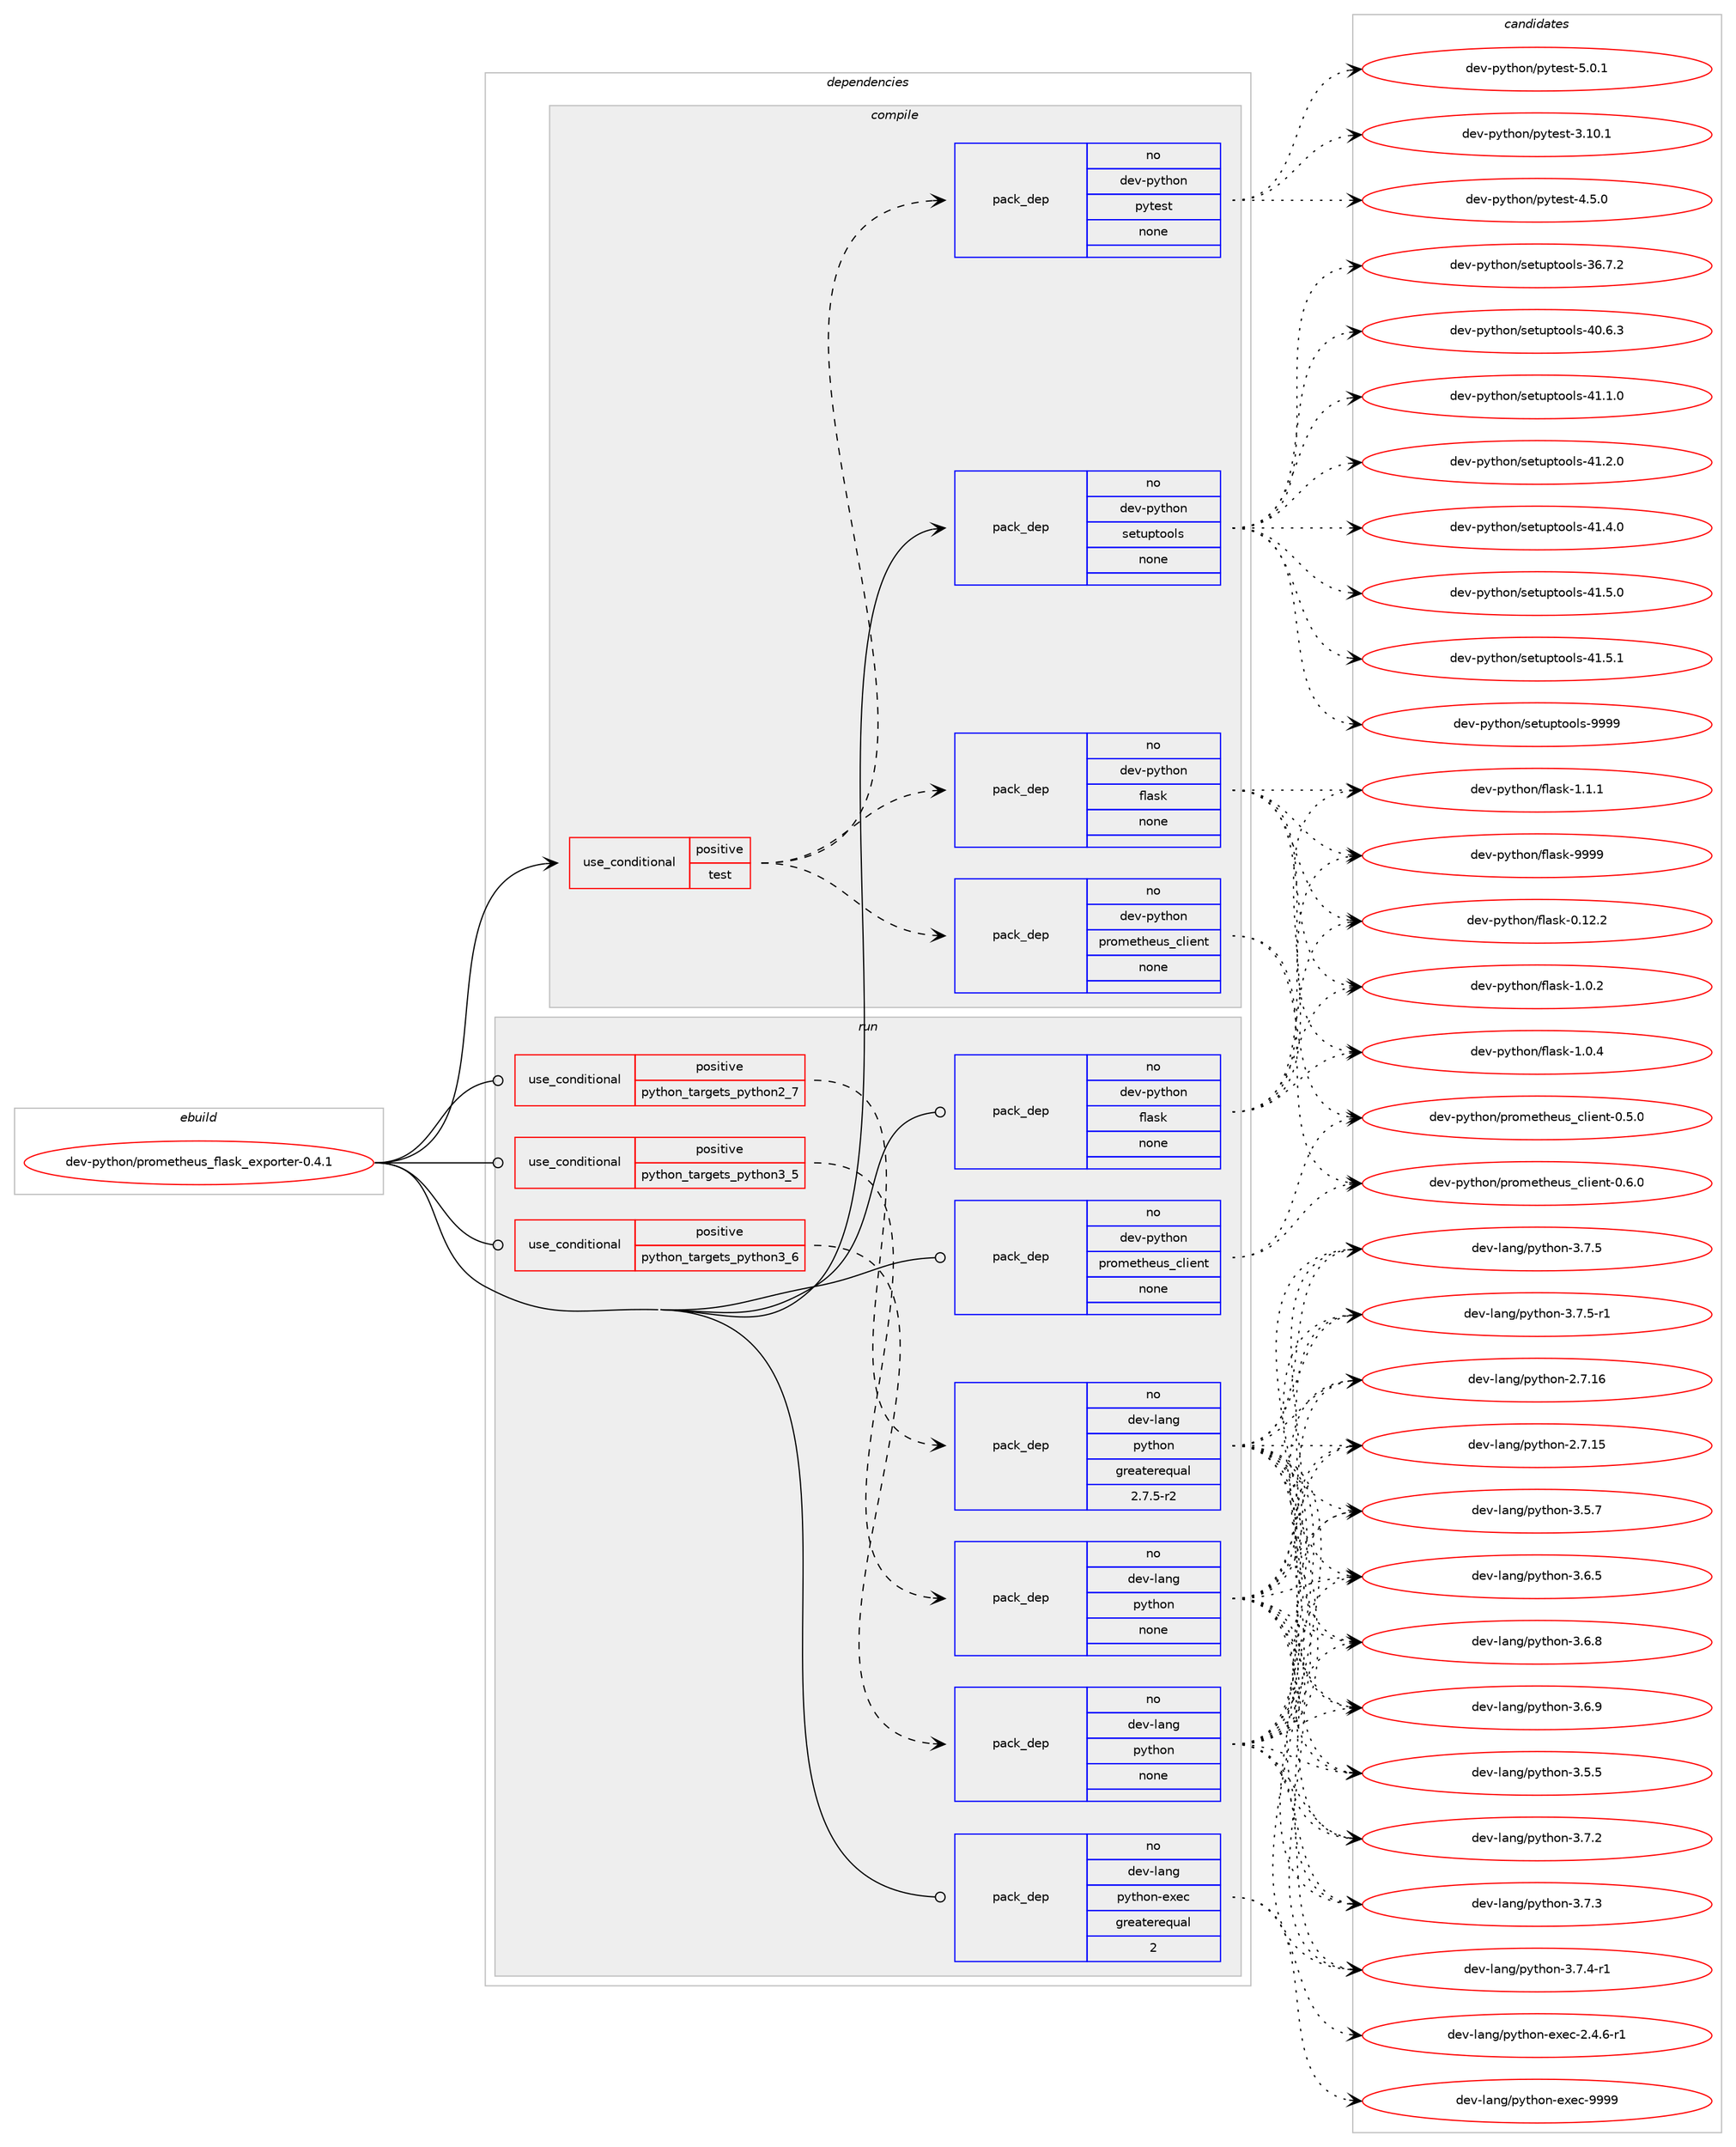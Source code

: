 digraph prolog {

# *************
# Graph options
# *************

newrank=true;
concentrate=true;
compound=true;
graph [rankdir=LR,fontname=Helvetica,fontsize=10,ranksep=1.5];#, ranksep=2.5, nodesep=0.2];
edge  [arrowhead=vee];
node  [fontname=Helvetica,fontsize=10];

# **********
# The ebuild
# **********

subgraph cluster_leftcol {
color=gray;
rank=same;
label=<<i>ebuild</i>>;
id [label="dev-python/prometheus_flask_exporter-0.4.1", color=red, width=4, href="../dev-python/prometheus_flask_exporter-0.4.1.svg"];
}

# ****************
# The dependencies
# ****************

subgraph cluster_midcol {
color=gray;
label=<<i>dependencies</i>>;
subgraph cluster_compile {
fillcolor="#eeeeee";
style=filled;
label=<<i>compile</i>>;
subgraph cond144922 {
dependency623053 [label=<<TABLE BORDER="0" CELLBORDER="1" CELLSPACING="0" CELLPADDING="4"><TR><TD ROWSPAN="3" CELLPADDING="10">use_conditional</TD></TR><TR><TD>positive</TD></TR><TR><TD>test</TD></TR></TABLE>>, shape=none, color=red];
subgraph pack466287 {
dependency623054 [label=<<TABLE BORDER="0" CELLBORDER="1" CELLSPACING="0" CELLPADDING="4" WIDTH="220"><TR><TD ROWSPAN="6" CELLPADDING="30">pack_dep</TD></TR><TR><TD WIDTH="110">no</TD></TR><TR><TD>dev-python</TD></TR><TR><TD>flask</TD></TR><TR><TD>none</TD></TR><TR><TD></TD></TR></TABLE>>, shape=none, color=blue];
}
dependency623053:e -> dependency623054:w [weight=20,style="dashed",arrowhead="vee"];
subgraph pack466288 {
dependency623055 [label=<<TABLE BORDER="0" CELLBORDER="1" CELLSPACING="0" CELLPADDING="4" WIDTH="220"><TR><TD ROWSPAN="6" CELLPADDING="30">pack_dep</TD></TR><TR><TD WIDTH="110">no</TD></TR><TR><TD>dev-python</TD></TR><TR><TD>prometheus_client</TD></TR><TR><TD>none</TD></TR><TR><TD></TD></TR></TABLE>>, shape=none, color=blue];
}
dependency623053:e -> dependency623055:w [weight=20,style="dashed",arrowhead="vee"];
subgraph pack466289 {
dependency623056 [label=<<TABLE BORDER="0" CELLBORDER="1" CELLSPACING="0" CELLPADDING="4" WIDTH="220"><TR><TD ROWSPAN="6" CELLPADDING="30">pack_dep</TD></TR><TR><TD WIDTH="110">no</TD></TR><TR><TD>dev-python</TD></TR><TR><TD>pytest</TD></TR><TR><TD>none</TD></TR><TR><TD></TD></TR></TABLE>>, shape=none, color=blue];
}
dependency623053:e -> dependency623056:w [weight=20,style="dashed",arrowhead="vee"];
}
id:e -> dependency623053:w [weight=20,style="solid",arrowhead="vee"];
subgraph pack466290 {
dependency623057 [label=<<TABLE BORDER="0" CELLBORDER="1" CELLSPACING="0" CELLPADDING="4" WIDTH="220"><TR><TD ROWSPAN="6" CELLPADDING="30">pack_dep</TD></TR><TR><TD WIDTH="110">no</TD></TR><TR><TD>dev-python</TD></TR><TR><TD>setuptools</TD></TR><TR><TD>none</TD></TR><TR><TD></TD></TR></TABLE>>, shape=none, color=blue];
}
id:e -> dependency623057:w [weight=20,style="solid",arrowhead="vee"];
}
subgraph cluster_compileandrun {
fillcolor="#eeeeee";
style=filled;
label=<<i>compile and run</i>>;
}
subgraph cluster_run {
fillcolor="#eeeeee";
style=filled;
label=<<i>run</i>>;
subgraph cond144923 {
dependency623058 [label=<<TABLE BORDER="0" CELLBORDER="1" CELLSPACING="0" CELLPADDING="4"><TR><TD ROWSPAN="3" CELLPADDING="10">use_conditional</TD></TR><TR><TD>positive</TD></TR><TR><TD>python_targets_python2_7</TD></TR></TABLE>>, shape=none, color=red];
subgraph pack466291 {
dependency623059 [label=<<TABLE BORDER="0" CELLBORDER="1" CELLSPACING="0" CELLPADDING="4" WIDTH="220"><TR><TD ROWSPAN="6" CELLPADDING="30">pack_dep</TD></TR><TR><TD WIDTH="110">no</TD></TR><TR><TD>dev-lang</TD></TR><TR><TD>python</TD></TR><TR><TD>greaterequal</TD></TR><TR><TD>2.7.5-r2</TD></TR></TABLE>>, shape=none, color=blue];
}
dependency623058:e -> dependency623059:w [weight=20,style="dashed",arrowhead="vee"];
}
id:e -> dependency623058:w [weight=20,style="solid",arrowhead="odot"];
subgraph cond144924 {
dependency623060 [label=<<TABLE BORDER="0" CELLBORDER="1" CELLSPACING="0" CELLPADDING="4"><TR><TD ROWSPAN="3" CELLPADDING="10">use_conditional</TD></TR><TR><TD>positive</TD></TR><TR><TD>python_targets_python3_5</TD></TR></TABLE>>, shape=none, color=red];
subgraph pack466292 {
dependency623061 [label=<<TABLE BORDER="0" CELLBORDER="1" CELLSPACING="0" CELLPADDING="4" WIDTH="220"><TR><TD ROWSPAN="6" CELLPADDING="30">pack_dep</TD></TR><TR><TD WIDTH="110">no</TD></TR><TR><TD>dev-lang</TD></TR><TR><TD>python</TD></TR><TR><TD>none</TD></TR><TR><TD></TD></TR></TABLE>>, shape=none, color=blue];
}
dependency623060:e -> dependency623061:w [weight=20,style="dashed",arrowhead="vee"];
}
id:e -> dependency623060:w [weight=20,style="solid",arrowhead="odot"];
subgraph cond144925 {
dependency623062 [label=<<TABLE BORDER="0" CELLBORDER="1" CELLSPACING="0" CELLPADDING="4"><TR><TD ROWSPAN="3" CELLPADDING="10">use_conditional</TD></TR><TR><TD>positive</TD></TR><TR><TD>python_targets_python3_6</TD></TR></TABLE>>, shape=none, color=red];
subgraph pack466293 {
dependency623063 [label=<<TABLE BORDER="0" CELLBORDER="1" CELLSPACING="0" CELLPADDING="4" WIDTH="220"><TR><TD ROWSPAN="6" CELLPADDING="30">pack_dep</TD></TR><TR><TD WIDTH="110">no</TD></TR><TR><TD>dev-lang</TD></TR><TR><TD>python</TD></TR><TR><TD>none</TD></TR><TR><TD></TD></TR></TABLE>>, shape=none, color=blue];
}
dependency623062:e -> dependency623063:w [weight=20,style="dashed",arrowhead="vee"];
}
id:e -> dependency623062:w [weight=20,style="solid",arrowhead="odot"];
subgraph pack466294 {
dependency623064 [label=<<TABLE BORDER="0" CELLBORDER="1" CELLSPACING="0" CELLPADDING="4" WIDTH="220"><TR><TD ROWSPAN="6" CELLPADDING="30">pack_dep</TD></TR><TR><TD WIDTH="110">no</TD></TR><TR><TD>dev-lang</TD></TR><TR><TD>python-exec</TD></TR><TR><TD>greaterequal</TD></TR><TR><TD>2</TD></TR></TABLE>>, shape=none, color=blue];
}
id:e -> dependency623064:w [weight=20,style="solid",arrowhead="odot"];
subgraph pack466295 {
dependency623065 [label=<<TABLE BORDER="0" CELLBORDER="1" CELLSPACING="0" CELLPADDING="4" WIDTH="220"><TR><TD ROWSPAN="6" CELLPADDING="30">pack_dep</TD></TR><TR><TD WIDTH="110">no</TD></TR><TR><TD>dev-python</TD></TR><TR><TD>flask</TD></TR><TR><TD>none</TD></TR><TR><TD></TD></TR></TABLE>>, shape=none, color=blue];
}
id:e -> dependency623065:w [weight=20,style="solid",arrowhead="odot"];
subgraph pack466296 {
dependency623066 [label=<<TABLE BORDER="0" CELLBORDER="1" CELLSPACING="0" CELLPADDING="4" WIDTH="220"><TR><TD ROWSPAN="6" CELLPADDING="30">pack_dep</TD></TR><TR><TD WIDTH="110">no</TD></TR><TR><TD>dev-python</TD></TR><TR><TD>prometheus_client</TD></TR><TR><TD>none</TD></TR><TR><TD></TD></TR></TABLE>>, shape=none, color=blue];
}
id:e -> dependency623066:w [weight=20,style="solid",arrowhead="odot"];
}
}

# **************
# The candidates
# **************

subgraph cluster_choices {
rank=same;
color=gray;
label=<<i>candidates</i>>;

subgraph choice466287 {
color=black;
nodesep=1;
choice10010111845112121116104111110471021089711510745484649504650 [label="dev-python/flask-0.12.2", color=red, width=4,href="../dev-python/flask-0.12.2.svg"];
choice100101118451121211161041111104710210897115107454946484650 [label="dev-python/flask-1.0.2", color=red, width=4,href="../dev-python/flask-1.0.2.svg"];
choice100101118451121211161041111104710210897115107454946484652 [label="dev-python/flask-1.0.4", color=red, width=4,href="../dev-python/flask-1.0.4.svg"];
choice100101118451121211161041111104710210897115107454946494649 [label="dev-python/flask-1.1.1", color=red, width=4,href="../dev-python/flask-1.1.1.svg"];
choice1001011184511212111610411111047102108971151074557575757 [label="dev-python/flask-9999", color=red, width=4,href="../dev-python/flask-9999.svg"];
dependency623054:e -> choice10010111845112121116104111110471021089711510745484649504650:w [style=dotted,weight="100"];
dependency623054:e -> choice100101118451121211161041111104710210897115107454946484650:w [style=dotted,weight="100"];
dependency623054:e -> choice100101118451121211161041111104710210897115107454946484652:w [style=dotted,weight="100"];
dependency623054:e -> choice100101118451121211161041111104710210897115107454946494649:w [style=dotted,weight="100"];
dependency623054:e -> choice1001011184511212111610411111047102108971151074557575757:w [style=dotted,weight="100"];
}
subgraph choice466288 {
color=black;
nodesep=1;
choice10010111845112121116104111110471121141111091011161041011171159599108105101110116454846534648 [label="dev-python/prometheus_client-0.5.0", color=red, width=4,href="../dev-python/prometheus_client-0.5.0.svg"];
choice10010111845112121116104111110471121141111091011161041011171159599108105101110116454846544648 [label="dev-python/prometheus_client-0.6.0", color=red, width=4,href="../dev-python/prometheus_client-0.6.0.svg"];
dependency623055:e -> choice10010111845112121116104111110471121141111091011161041011171159599108105101110116454846534648:w [style=dotted,weight="100"];
dependency623055:e -> choice10010111845112121116104111110471121141111091011161041011171159599108105101110116454846544648:w [style=dotted,weight="100"];
}
subgraph choice466289 {
color=black;
nodesep=1;
choice100101118451121211161041111104711212111610111511645514649484649 [label="dev-python/pytest-3.10.1", color=red, width=4,href="../dev-python/pytest-3.10.1.svg"];
choice1001011184511212111610411111047112121116101115116455246534648 [label="dev-python/pytest-4.5.0", color=red, width=4,href="../dev-python/pytest-4.5.0.svg"];
choice1001011184511212111610411111047112121116101115116455346484649 [label="dev-python/pytest-5.0.1", color=red, width=4,href="../dev-python/pytest-5.0.1.svg"];
dependency623056:e -> choice100101118451121211161041111104711212111610111511645514649484649:w [style=dotted,weight="100"];
dependency623056:e -> choice1001011184511212111610411111047112121116101115116455246534648:w [style=dotted,weight="100"];
dependency623056:e -> choice1001011184511212111610411111047112121116101115116455346484649:w [style=dotted,weight="100"];
}
subgraph choice466290 {
color=black;
nodesep=1;
choice100101118451121211161041111104711510111611711211611111110811545515446554650 [label="dev-python/setuptools-36.7.2", color=red, width=4,href="../dev-python/setuptools-36.7.2.svg"];
choice100101118451121211161041111104711510111611711211611111110811545524846544651 [label="dev-python/setuptools-40.6.3", color=red, width=4,href="../dev-python/setuptools-40.6.3.svg"];
choice100101118451121211161041111104711510111611711211611111110811545524946494648 [label="dev-python/setuptools-41.1.0", color=red, width=4,href="../dev-python/setuptools-41.1.0.svg"];
choice100101118451121211161041111104711510111611711211611111110811545524946504648 [label="dev-python/setuptools-41.2.0", color=red, width=4,href="../dev-python/setuptools-41.2.0.svg"];
choice100101118451121211161041111104711510111611711211611111110811545524946524648 [label="dev-python/setuptools-41.4.0", color=red, width=4,href="../dev-python/setuptools-41.4.0.svg"];
choice100101118451121211161041111104711510111611711211611111110811545524946534648 [label="dev-python/setuptools-41.5.0", color=red, width=4,href="../dev-python/setuptools-41.5.0.svg"];
choice100101118451121211161041111104711510111611711211611111110811545524946534649 [label="dev-python/setuptools-41.5.1", color=red, width=4,href="../dev-python/setuptools-41.5.1.svg"];
choice10010111845112121116104111110471151011161171121161111111081154557575757 [label="dev-python/setuptools-9999", color=red, width=4,href="../dev-python/setuptools-9999.svg"];
dependency623057:e -> choice100101118451121211161041111104711510111611711211611111110811545515446554650:w [style=dotted,weight="100"];
dependency623057:e -> choice100101118451121211161041111104711510111611711211611111110811545524846544651:w [style=dotted,weight="100"];
dependency623057:e -> choice100101118451121211161041111104711510111611711211611111110811545524946494648:w [style=dotted,weight="100"];
dependency623057:e -> choice100101118451121211161041111104711510111611711211611111110811545524946504648:w [style=dotted,weight="100"];
dependency623057:e -> choice100101118451121211161041111104711510111611711211611111110811545524946524648:w [style=dotted,weight="100"];
dependency623057:e -> choice100101118451121211161041111104711510111611711211611111110811545524946534648:w [style=dotted,weight="100"];
dependency623057:e -> choice100101118451121211161041111104711510111611711211611111110811545524946534649:w [style=dotted,weight="100"];
dependency623057:e -> choice10010111845112121116104111110471151011161171121161111111081154557575757:w [style=dotted,weight="100"];
}
subgraph choice466291 {
color=black;
nodesep=1;
choice10010111845108971101034711212111610411111045504655464953 [label="dev-lang/python-2.7.15", color=red, width=4,href="../dev-lang/python-2.7.15.svg"];
choice10010111845108971101034711212111610411111045504655464954 [label="dev-lang/python-2.7.16", color=red, width=4,href="../dev-lang/python-2.7.16.svg"];
choice100101118451089711010347112121116104111110455146534653 [label="dev-lang/python-3.5.5", color=red, width=4,href="../dev-lang/python-3.5.5.svg"];
choice100101118451089711010347112121116104111110455146534655 [label="dev-lang/python-3.5.7", color=red, width=4,href="../dev-lang/python-3.5.7.svg"];
choice100101118451089711010347112121116104111110455146544653 [label="dev-lang/python-3.6.5", color=red, width=4,href="../dev-lang/python-3.6.5.svg"];
choice100101118451089711010347112121116104111110455146544656 [label="dev-lang/python-3.6.8", color=red, width=4,href="../dev-lang/python-3.6.8.svg"];
choice100101118451089711010347112121116104111110455146544657 [label="dev-lang/python-3.6.9", color=red, width=4,href="../dev-lang/python-3.6.9.svg"];
choice100101118451089711010347112121116104111110455146554650 [label="dev-lang/python-3.7.2", color=red, width=4,href="../dev-lang/python-3.7.2.svg"];
choice100101118451089711010347112121116104111110455146554651 [label="dev-lang/python-3.7.3", color=red, width=4,href="../dev-lang/python-3.7.3.svg"];
choice1001011184510897110103471121211161041111104551465546524511449 [label="dev-lang/python-3.7.4-r1", color=red, width=4,href="../dev-lang/python-3.7.4-r1.svg"];
choice100101118451089711010347112121116104111110455146554653 [label="dev-lang/python-3.7.5", color=red, width=4,href="../dev-lang/python-3.7.5.svg"];
choice1001011184510897110103471121211161041111104551465546534511449 [label="dev-lang/python-3.7.5-r1", color=red, width=4,href="../dev-lang/python-3.7.5-r1.svg"];
dependency623059:e -> choice10010111845108971101034711212111610411111045504655464953:w [style=dotted,weight="100"];
dependency623059:e -> choice10010111845108971101034711212111610411111045504655464954:w [style=dotted,weight="100"];
dependency623059:e -> choice100101118451089711010347112121116104111110455146534653:w [style=dotted,weight="100"];
dependency623059:e -> choice100101118451089711010347112121116104111110455146534655:w [style=dotted,weight="100"];
dependency623059:e -> choice100101118451089711010347112121116104111110455146544653:w [style=dotted,weight="100"];
dependency623059:e -> choice100101118451089711010347112121116104111110455146544656:w [style=dotted,weight="100"];
dependency623059:e -> choice100101118451089711010347112121116104111110455146544657:w [style=dotted,weight="100"];
dependency623059:e -> choice100101118451089711010347112121116104111110455146554650:w [style=dotted,weight="100"];
dependency623059:e -> choice100101118451089711010347112121116104111110455146554651:w [style=dotted,weight="100"];
dependency623059:e -> choice1001011184510897110103471121211161041111104551465546524511449:w [style=dotted,weight="100"];
dependency623059:e -> choice100101118451089711010347112121116104111110455146554653:w [style=dotted,weight="100"];
dependency623059:e -> choice1001011184510897110103471121211161041111104551465546534511449:w [style=dotted,weight="100"];
}
subgraph choice466292 {
color=black;
nodesep=1;
choice10010111845108971101034711212111610411111045504655464953 [label="dev-lang/python-2.7.15", color=red, width=4,href="../dev-lang/python-2.7.15.svg"];
choice10010111845108971101034711212111610411111045504655464954 [label="dev-lang/python-2.7.16", color=red, width=4,href="../dev-lang/python-2.7.16.svg"];
choice100101118451089711010347112121116104111110455146534653 [label="dev-lang/python-3.5.5", color=red, width=4,href="../dev-lang/python-3.5.5.svg"];
choice100101118451089711010347112121116104111110455146534655 [label="dev-lang/python-3.5.7", color=red, width=4,href="../dev-lang/python-3.5.7.svg"];
choice100101118451089711010347112121116104111110455146544653 [label="dev-lang/python-3.6.5", color=red, width=4,href="../dev-lang/python-3.6.5.svg"];
choice100101118451089711010347112121116104111110455146544656 [label="dev-lang/python-3.6.8", color=red, width=4,href="../dev-lang/python-3.6.8.svg"];
choice100101118451089711010347112121116104111110455146544657 [label="dev-lang/python-3.6.9", color=red, width=4,href="../dev-lang/python-3.6.9.svg"];
choice100101118451089711010347112121116104111110455146554650 [label="dev-lang/python-3.7.2", color=red, width=4,href="../dev-lang/python-3.7.2.svg"];
choice100101118451089711010347112121116104111110455146554651 [label="dev-lang/python-3.7.3", color=red, width=4,href="../dev-lang/python-3.7.3.svg"];
choice1001011184510897110103471121211161041111104551465546524511449 [label="dev-lang/python-3.7.4-r1", color=red, width=4,href="../dev-lang/python-3.7.4-r1.svg"];
choice100101118451089711010347112121116104111110455146554653 [label="dev-lang/python-3.7.5", color=red, width=4,href="../dev-lang/python-3.7.5.svg"];
choice1001011184510897110103471121211161041111104551465546534511449 [label="dev-lang/python-3.7.5-r1", color=red, width=4,href="../dev-lang/python-3.7.5-r1.svg"];
dependency623061:e -> choice10010111845108971101034711212111610411111045504655464953:w [style=dotted,weight="100"];
dependency623061:e -> choice10010111845108971101034711212111610411111045504655464954:w [style=dotted,weight="100"];
dependency623061:e -> choice100101118451089711010347112121116104111110455146534653:w [style=dotted,weight="100"];
dependency623061:e -> choice100101118451089711010347112121116104111110455146534655:w [style=dotted,weight="100"];
dependency623061:e -> choice100101118451089711010347112121116104111110455146544653:w [style=dotted,weight="100"];
dependency623061:e -> choice100101118451089711010347112121116104111110455146544656:w [style=dotted,weight="100"];
dependency623061:e -> choice100101118451089711010347112121116104111110455146544657:w [style=dotted,weight="100"];
dependency623061:e -> choice100101118451089711010347112121116104111110455146554650:w [style=dotted,weight="100"];
dependency623061:e -> choice100101118451089711010347112121116104111110455146554651:w [style=dotted,weight="100"];
dependency623061:e -> choice1001011184510897110103471121211161041111104551465546524511449:w [style=dotted,weight="100"];
dependency623061:e -> choice100101118451089711010347112121116104111110455146554653:w [style=dotted,weight="100"];
dependency623061:e -> choice1001011184510897110103471121211161041111104551465546534511449:w [style=dotted,weight="100"];
}
subgraph choice466293 {
color=black;
nodesep=1;
choice10010111845108971101034711212111610411111045504655464953 [label="dev-lang/python-2.7.15", color=red, width=4,href="../dev-lang/python-2.7.15.svg"];
choice10010111845108971101034711212111610411111045504655464954 [label="dev-lang/python-2.7.16", color=red, width=4,href="../dev-lang/python-2.7.16.svg"];
choice100101118451089711010347112121116104111110455146534653 [label="dev-lang/python-3.5.5", color=red, width=4,href="../dev-lang/python-3.5.5.svg"];
choice100101118451089711010347112121116104111110455146534655 [label="dev-lang/python-3.5.7", color=red, width=4,href="../dev-lang/python-3.5.7.svg"];
choice100101118451089711010347112121116104111110455146544653 [label="dev-lang/python-3.6.5", color=red, width=4,href="../dev-lang/python-3.6.5.svg"];
choice100101118451089711010347112121116104111110455146544656 [label="dev-lang/python-3.6.8", color=red, width=4,href="../dev-lang/python-3.6.8.svg"];
choice100101118451089711010347112121116104111110455146544657 [label="dev-lang/python-3.6.9", color=red, width=4,href="../dev-lang/python-3.6.9.svg"];
choice100101118451089711010347112121116104111110455146554650 [label="dev-lang/python-3.7.2", color=red, width=4,href="../dev-lang/python-3.7.2.svg"];
choice100101118451089711010347112121116104111110455146554651 [label="dev-lang/python-3.7.3", color=red, width=4,href="../dev-lang/python-3.7.3.svg"];
choice1001011184510897110103471121211161041111104551465546524511449 [label="dev-lang/python-3.7.4-r1", color=red, width=4,href="../dev-lang/python-3.7.4-r1.svg"];
choice100101118451089711010347112121116104111110455146554653 [label="dev-lang/python-3.7.5", color=red, width=4,href="../dev-lang/python-3.7.5.svg"];
choice1001011184510897110103471121211161041111104551465546534511449 [label="dev-lang/python-3.7.5-r1", color=red, width=4,href="../dev-lang/python-3.7.5-r1.svg"];
dependency623063:e -> choice10010111845108971101034711212111610411111045504655464953:w [style=dotted,weight="100"];
dependency623063:e -> choice10010111845108971101034711212111610411111045504655464954:w [style=dotted,weight="100"];
dependency623063:e -> choice100101118451089711010347112121116104111110455146534653:w [style=dotted,weight="100"];
dependency623063:e -> choice100101118451089711010347112121116104111110455146534655:w [style=dotted,weight="100"];
dependency623063:e -> choice100101118451089711010347112121116104111110455146544653:w [style=dotted,weight="100"];
dependency623063:e -> choice100101118451089711010347112121116104111110455146544656:w [style=dotted,weight="100"];
dependency623063:e -> choice100101118451089711010347112121116104111110455146544657:w [style=dotted,weight="100"];
dependency623063:e -> choice100101118451089711010347112121116104111110455146554650:w [style=dotted,weight="100"];
dependency623063:e -> choice100101118451089711010347112121116104111110455146554651:w [style=dotted,weight="100"];
dependency623063:e -> choice1001011184510897110103471121211161041111104551465546524511449:w [style=dotted,weight="100"];
dependency623063:e -> choice100101118451089711010347112121116104111110455146554653:w [style=dotted,weight="100"];
dependency623063:e -> choice1001011184510897110103471121211161041111104551465546534511449:w [style=dotted,weight="100"];
}
subgraph choice466294 {
color=black;
nodesep=1;
choice10010111845108971101034711212111610411111045101120101994550465246544511449 [label="dev-lang/python-exec-2.4.6-r1", color=red, width=4,href="../dev-lang/python-exec-2.4.6-r1.svg"];
choice10010111845108971101034711212111610411111045101120101994557575757 [label="dev-lang/python-exec-9999", color=red, width=4,href="../dev-lang/python-exec-9999.svg"];
dependency623064:e -> choice10010111845108971101034711212111610411111045101120101994550465246544511449:w [style=dotted,weight="100"];
dependency623064:e -> choice10010111845108971101034711212111610411111045101120101994557575757:w [style=dotted,weight="100"];
}
subgraph choice466295 {
color=black;
nodesep=1;
choice10010111845112121116104111110471021089711510745484649504650 [label="dev-python/flask-0.12.2", color=red, width=4,href="../dev-python/flask-0.12.2.svg"];
choice100101118451121211161041111104710210897115107454946484650 [label="dev-python/flask-1.0.2", color=red, width=4,href="../dev-python/flask-1.0.2.svg"];
choice100101118451121211161041111104710210897115107454946484652 [label="dev-python/flask-1.0.4", color=red, width=4,href="../dev-python/flask-1.0.4.svg"];
choice100101118451121211161041111104710210897115107454946494649 [label="dev-python/flask-1.1.1", color=red, width=4,href="../dev-python/flask-1.1.1.svg"];
choice1001011184511212111610411111047102108971151074557575757 [label="dev-python/flask-9999", color=red, width=4,href="../dev-python/flask-9999.svg"];
dependency623065:e -> choice10010111845112121116104111110471021089711510745484649504650:w [style=dotted,weight="100"];
dependency623065:e -> choice100101118451121211161041111104710210897115107454946484650:w [style=dotted,weight="100"];
dependency623065:e -> choice100101118451121211161041111104710210897115107454946484652:w [style=dotted,weight="100"];
dependency623065:e -> choice100101118451121211161041111104710210897115107454946494649:w [style=dotted,weight="100"];
dependency623065:e -> choice1001011184511212111610411111047102108971151074557575757:w [style=dotted,weight="100"];
}
subgraph choice466296 {
color=black;
nodesep=1;
choice10010111845112121116104111110471121141111091011161041011171159599108105101110116454846534648 [label="dev-python/prometheus_client-0.5.0", color=red, width=4,href="../dev-python/prometheus_client-0.5.0.svg"];
choice10010111845112121116104111110471121141111091011161041011171159599108105101110116454846544648 [label="dev-python/prometheus_client-0.6.0", color=red, width=4,href="../dev-python/prometheus_client-0.6.0.svg"];
dependency623066:e -> choice10010111845112121116104111110471121141111091011161041011171159599108105101110116454846534648:w [style=dotted,weight="100"];
dependency623066:e -> choice10010111845112121116104111110471121141111091011161041011171159599108105101110116454846544648:w [style=dotted,weight="100"];
}
}

}
